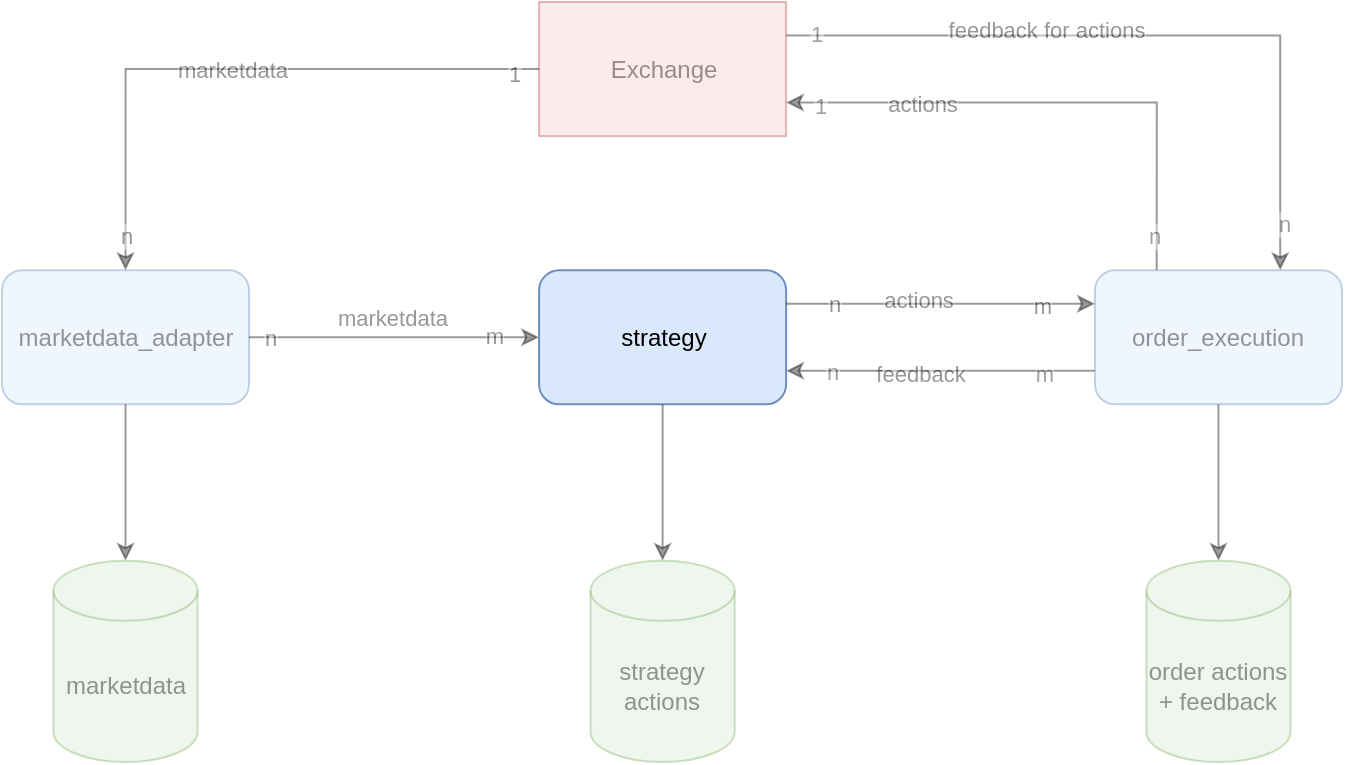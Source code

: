 <mxfile version="26.2.12">
  <diagram name="Page-1" id="oTEAUJqMq0LoYjAcoSTm">
    <mxGraphModel dx="2076" dy="1373" grid="1" gridSize="10" guides="1" tooltips="1" connect="1" arrows="1" fold="1" page="1" pageScale="1" pageWidth="850" pageHeight="1100" background="none" math="0" shadow="0">
      <root>
        <mxCell id="0" />
        <mxCell id="1" parent="0" />
        <mxCell id="x1PVfPSBhp6ivKvTVOWP-2" value="marketdata_adapter" style="rounded=1;whiteSpace=wrap;html=1;fillColor=#dae8fc;strokeColor=#6c8ebf;strokeOpacity=40;fillOpacity=40;textOpacity=40;" parent="1" vertex="1">
          <mxGeometry x="50" y="344.12" width="123.526" height="67.059" as="geometry" />
        </mxCell>
        <mxCell id="x1PVfPSBhp6ivKvTVOWP-5" style="edgeStyle=orthogonalEdgeStyle;rounded=0;orthogonalLoop=1;jettySize=auto;html=1;exitX=1;exitY=0.5;exitDx=0;exitDy=0;entryX=0;entryY=0.5;entryDx=0;entryDy=0;strokeOpacity=40;fillOpacity=40;textOpacity=40;" parent="1" source="x1PVfPSBhp6ivKvTVOWP-2" target="x1PVfPSBhp6ivKvTVOWP-4" edge="1">
          <mxGeometry relative="1" as="geometry" />
        </mxCell>
        <mxCell id="x1PVfPSBhp6ivKvTVOWP-6" value="marketdata" style="edgeLabel;html=1;align=center;verticalAlign=middle;resizable=0;points=[];strokeOpacity=40;fillOpacity=40;textOpacity=40;" parent="x1PVfPSBhp6ivKvTVOWP-5" vertex="1" connectable="0">
          <mxGeometry x="-0.231" y="-1" relative="1" as="geometry">
            <mxPoint x="15" y="-11" as="offset" />
          </mxGeometry>
        </mxCell>
        <mxCell id="x1PVfPSBhp6ivKvTVOWP-19" value="n" style="edgeLabel;html=1;align=center;verticalAlign=middle;resizable=0;points=[];strokeOpacity=40;fillOpacity=40;textOpacity=40;" parent="x1PVfPSBhp6ivKvTVOWP-5" vertex="1" connectable="0">
          <mxGeometry x="-0.856" relative="1" as="geometry">
            <mxPoint as="offset" />
          </mxGeometry>
        </mxCell>
        <mxCell id="x1PVfPSBhp6ivKvTVOWP-20" value="m" style="edgeLabel;html=1;align=center;verticalAlign=middle;resizable=0;points=[];strokeOpacity=40;fillOpacity=40;textOpacity=40;" parent="x1PVfPSBhp6ivKvTVOWP-5" vertex="1" connectable="0">
          <mxGeometry x="0.692" y="1" relative="1" as="geometry">
            <mxPoint as="offset" />
          </mxGeometry>
        </mxCell>
        <mxCell id="x1PVfPSBhp6ivKvTVOWP-27" style="edgeStyle=orthogonalEdgeStyle;rounded=0;orthogonalLoop=1;jettySize=auto;html=1;exitX=0.5;exitY=1;exitDx=0;exitDy=0;entryX=0.5;entryY=0;entryDx=0;entryDy=0;entryPerimeter=0;strokeOpacity=40;fillOpacity=40;textOpacity=40;" parent="1" source="x1PVfPSBhp6ivKvTVOWP-2" target="x1PVfPSBhp6ivKvTVOWP-26" edge="1">
          <mxGeometry relative="1" as="geometry" />
        </mxCell>
        <mxCell id="x1PVfPSBhp6ivKvTVOWP-1" value="Exchange" style="rounded=0;whiteSpace=wrap;html=1;fillColor=#f8cecc;strokeColor=#b85450;strokeOpacity=40;fillOpacity=40;textOpacity=40;" parent="1" vertex="1">
          <mxGeometry x="318.54" y="210" width="123.526" height="67.059" as="geometry" />
        </mxCell>
        <mxCell id="x1PVfPSBhp6ivKvTVOWP-3" value="marketdata" style="endArrow=classic;html=1;rounded=0;entryX=0.5;entryY=0;entryDx=0;entryDy=0;exitX=0;exitY=0.5;exitDx=0;exitDy=0;edgeStyle=orthogonalEdgeStyle;strokeOpacity=40;fillOpacity=40;textOpacity=40;" parent="1" source="x1PVfPSBhp6ivKvTVOWP-1" target="x1PVfPSBhp6ivKvTVOWP-2" edge="1">
          <mxGeometry width="50" height="50" relative="1" as="geometry">
            <mxPoint x="400.891" y="757.647" as="sourcePoint" />
            <mxPoint x="452.36" y="701.765" as="targetPoint" />
          </mxGeometry>
        </mxCell>
        <mxCell id="x1PVfPSBhp6ivKvTVOWP-17" value="1" style="edgeLabel;html=1;align=center;verticalAlign=middle;resizable=0;points=[];strokeOpacity=40;fillOpacity=40;textOpacity=40;" parent="x1PVfPSBhp6ivKvTVOWP-3" vertex="1" connectable="0">
          <mxGeometry x="-0.919" y="2" relative="1" as="geometry">
            <mxPoint as="offset" />
          </mxGeometry>
        </mxCell>
        <mxCell id="x1PVfPSBhp6ivKvTVOWP-18" value="n" style="edgeLabel;html=1;align=center;verticalAlign=middle;resizable=0;points=[];strokeOpacity=40;fillOpacity=40;textOpacity=40;" parent="x1PVfPSBhp6ivKvTVOWP-3" vertex="1" connectable="0">
          <mxGeometry x="0.884" relative="1" as="geometry">
            <mxPoint as="offset" />
          </mxGeometry>
        </mxCell>
        <mxCell id="x1PVfPSBhp6ivKvTVOWP-4" value="strategy" style="rounded=1;whiteSpace=wrap;html=1;fillColor=#dae8fc;strokeColor=#6c8ebf;strokeOpacity=100;fillOpacity=100;" parent="1" vertex="1">
          <mxGeometry x="318.54" y="344.118" width="123.526" height="67.059" as="geometry" />
        </mxCell>
        <mxCell id="x1PVfPSBhp6ivKvTVOWP-10" style="edgeStyle=orthogonalEdgeStyle;rounded=0;orthogonalLoop=1;jettySize=auto;html=1;exitX=0.25;exitY=0;exitDx=0;exitDy=0;entryX=1;entryY=0.75;entryDx=0;entryDy=0;startArrow=none;startFill=0;strokeOpacity=40;fillOpacity=40;textOpacity=40;" parent="1" source="x1PVfPSBhp6ivKvTVOWP-9" target="x1PVfPSBhp6ivKvTVOWP-1" edge="1">
          <mxGeometry relative="1" as="geometry" />
        </mxCell>
        <mxCell id="x1PVfPSBhp6ivKvTVOWP-11" value="actions" style="edgeLabel;html=1;align=center;verticalAlign=middle;resizable=0;points=[];strokeOpacity=40;fillOpacity=40;textOpacity=40;" parent="x1PVfPSBhp6ivKvTVOWP-10" vertex="1" connectable="0">
          <mxGeometry x="0.495" relative="1" as="geometry">
            <mxPoint as="offset" />
          </mxGeometry>
        </mxCell>
        <mxCell id="x1PVfPSBhp6ivKvTVOWP-35" value="1" style="edgeLabel;html=1;align=center;verticalAlign=middle;resizable=0;points=[];fontColor=#1A1A1A;strokeOpacity=40;fillOpacity=40;textOpacity=40;" parent="x1PVfPSBhp6ivKvTVOWP-10" vertex="1" connectable="0">
          <mxGeometry x="0.874" y="1" relative="1" as="geometry">
            <mxPoint as="offset" />
          </mxGeometry>
        </mxCell>
        <mxCell id="x1PVfPSBhp6ivKvTVOWP-36" value="n" style="edgeLabel;html=1;align=center;verticalAlign=middle;resizable=0;points=[];fontColor=#1A1A1A;strokeOpacity=40;fillOpacity=40;textOpacity=40;" parent="x1PVfPSBhp6ivKvTVOWP-10" vertex="1" connectable="0">
          <mxGeometry x="-0.873" y="2" relative="1" as="geometry">
            <mxPoint as="offset" />
          </mxGeometry>
        </mxCell>
        <mxCell id="x1PVfPSBhp6ivKvTVOWP-24" style="edgeStyle=orthogonalEdgeStyle;rounded=0;orthogonalLoop=1;jettySize=auto;html=1;exitX=0;exitY=0.75;exitDx=0;exitDy=0;entryX=1;entryY=0.75;entryDx=0;entryDy=0;strokeOpacity=40;fillOpacity=40;textOpacity=40;" parent="1" source="x1PVfPSBhp6ivKvTVOWP-9" target="x1PVfPSBhp6ivKvTVOWP-4" edge="1">
          <mxGeometry relative="1" as="geometry" />
        </mxCell>
        <mxCell id="x1PVfPSBhp6ivKvTVOWP-25" value="feedback" style="edgeLabel;html=1;align=center;verticalAlign=middle;resizable=0;points=[];strokeOpacity=40;fillOpacity=40;textOpacity=40;" parent="x1PVfPSBhp6ivKvTVOWP-24" vertex="1" connectable="0">
          <mxGeometry x="0.133" y="1" relative="1" as="geometry">
            <mxPoint as="offset" />
          </mxGeometry>
        </mxCell>
        <mxCell id="x1PVfPSBhp6ivKvTVOWP-39" value="m" style="edgeLabel;html=1;align=center;verticalAlign=middle;resizable=0;points=[];fontColor=#1A1A1A;strokeOpacity=40;fillOpacity=40;textOpacity=40;" parent="x1PVfPSBhp6ivKvTVOWP-24" vertex="1" connectable="0">
          <mxGeometry x="-0.67" y="1" relative="1" as="geometry">
            <mxPoint as="offset" />
          </mxGeometry>
        </mxCell>
        <mxCell id="x1PVfPSBhp6ivKvTVOWP-40" value="n" style="edgeLabel;html=1;align=center;verticalAlign=middle;resizable=0;points=[];fontColor=#1A1A1A;strokeOpacity=40;fillOpacity=40;textOpacity=40;" parent="x1PVfPSBhp6ivKvTVOWP-24" vertex="1" connectable="0">
          <mxGeometry x="0.703" relative="1" as="geometry">
            <mxPoint as="offset" />
          </mxGeometry>
        </mxCell>
        <mxCell id="x1PVfPSBhp6ivKvTVOWP-9" value="order_execution" style="rounded=1;whiteSpace=wrap;html=1;fillColor=#dae8fc;strokeColor=#6c8ebf;strokeOpacity=40;fillOpacity=40;textOpacity=40;" parent="1" vertex="1">
          <mxGeometry x="596.474" y="344.118" width="123.526" height="67.059" as="geometry" />
        </mxCell>
        <mxCell id="x1PVfPSBhp6ivKvTVOWP-12" style="edgeStyle=orthogonalEdgeStyle;rounded=0;orthogonalLoop=1;jettySize=auto;html=1;exitX=1;exitY=0.25;exitDx=0;exitDy=0;entryX=0.75;entryY=0;entryDx=0;entryDy=0;strokeOpacity=40;fillOpacity=40;textOpacity=40;" parent="1" source="x1PVfPSBhp6ivKvTVOWP-1" target="x1PVfPSBhp6ivKvTVOWP-9" edge="1">
          <mxGeometry relative="1" as="geometry" />
        </mxCell>
        <mxCell id="x1PVfPSBhp6ivKvTVOWP-13" value="feedback for actions" style="edgeLabel;html=1;align=center;verticalAlign=middle;resizable=0;points=[];strokeOpacity=40;fillOpacity=40;textOpacity=40;" parent="x1PVfPSBhp6ivKvTVOWP-12" vertex="1" connectable="0">
          <mxGeometry x="-0.287" y="3" relative="1" as="geometry">
            <mxPoint as="offset" />
          </mxGeometry>
        </mxCell>
        <mxCell id="x1PVfPSBhp6ivKvTVOWP-37" value="1" style="edgeLabel;html=1;align=center;verticalAlign=middle;resizable=0;points=[];fontColor=#1A1A1A;strokeOpacity=40;fillOpacity=40;textOpacity=40;" parent="x1PVfPSBhp6ivKvTVOWP-12" vertex="1" connectable="0">
          <mxGeometry x="-0.918" y="1" relative="1" as="geometry">
            <mxPoint as="offset" />
          </mxGeometry>
        </mxCell>
        <mxCell id="x1PVfPSBhp6ivKvTVOWP-38" value="n" style="edgeLabel;html=1;align=center;verticalAlign=middle;resizable=0;points=[];fontColor=#1A1A1A;strokeOpacity=40;fillOpacity=40;textOpacity=40;" parent="x1PVfPSBhp6ivKvTVOWP-12" vertex="1" connectable="0">
          <mxGeometry x="0.868" y="2" relative="1" as="geometry">
            <mxPoint as="offset" />
          </mxGeometry>
        </mxCell>
        <mxCell id="x1PVfPSBhp6ivKvTVOWP-14" style="edgeStyle=orthogonalEdgeStyle;rounded=0;orthogonalLoop=1;jettySize=auto;html=1;exitX=1;exitY=0.25;exitDx=0;exitDy=0;entryX=0;entryY=0.25;entryDx=0;entryDy=0;startArrow=none;startFill=0;strokeOpacity=40;fillOpacity=40;textOpacity=40;" parent="1" source="x1PVfPSBhp6ivKvTVOWP-4" target="x1PVfPSBhp6ivKvTVOWP-9" edge="1">
          <mxGeometry relative="1" as="geometry" />
        </mxCell>
        <mxCell id="x1PVfPSBhp6ivKvTVOWP-21" value="n" style="edgeLabel;html=1;align=center;verticalAlign=middle;resizable=0;points=[];strokeOpacity=40;fillOpacity=40;textOpacity=40;" parent="x1PVfPSBhp6ivKvTVOWP-14" vertex="1" connectable="0">
          <mxGeometry x="-0.695" y="-3" relative="1" as="geometry">
            <mxPoint y="-3" as="offset" />
          </mxGeometry>
        </mxCell>
        <mxCell id="x1PVfPSBhp6ivKvTVOWP-22" value="m" style="edgeLabel;html=1;align=center;verticalAlign=middle;resizable=0;points=[];strokeOpacity=40;fillOpacity=40;textOpacity=40;" parent="x1PVfPSBhp6ivKvTVOWP-14" vertex="1" connectable="0">
          <mxGeometry x="0.714" y="-1" relative="1" as="geometry">
            <mxPoint x="-5" as="offset" />
          </mxGeometry>
        </mxCell>
        <mxCell id="x1PVfPSBhp6ivKvTVOWP-23" value="actions" style="edgeLabel;html=1;align=center;verticalAlign=middle;resizable=0;points=[];strokeOpacity=40;fillOpacity=40;textOpacity=40;" parent="x1PVfPSBhp6ivKvTVOWP-14" vertex="1" connectable="0">
          <mxGeometry x="-0.147" y="2" relative="1" as="geometry">
            <mxPoint as="offset" />
          </mxGeometry>
        </mxCell>
        <mxCell id="x1PVfPSBhp6ivKvTVOWP-26" value="marketdata" style="shape=cylinder3;whiteSpace=wrap;html=1;boundedLbl=1;backgroundOutline=1;size=15;fillColor=#d5e8d4;strokeColor=#82b366;strokeOpacity=40;fillOpacity=40;textOpacity=40;" parent="1" vertex="1">
          <mxGeometry x="75.73" y="489.412" width="72.057" height="100.588" as="geometry" />
        </mxCell>
        <mxCell id="x1PVfPSBhp6ivKvTVOWP-28" value="strategy actions" style="shape=cylinder3;whiteSpace=wrap;html=1;boundedLbl=1;backgroundOutline=1;size=15;fillColor=#d5e8d4;strokeColor=#82b366;strokeOpacity=40;fillOpacity=40;textOpacity=40;" parent="1" vertex="1">
          <mxGeometry x="344.275" y="489.412" width="72.057" height="100.588" as="geometry" />
        </mxCell>
        <mxCell id="x1PVfPSBhp6ivKvTVOWP-29" style="edgeStyle=orthogonalEdgeStyle;rounded=0;orthogonalLoop=1;jettySize=auto;html=1;exitX=0.5;exitY=1;exitDx=0;exitDy=0;entryX=0.5;entryY=0;entryDx=0;entryDy=0;entryPerimeter=0;strokeOpacity=40;fillOpacity=40;textOpacity=40;" parent="1" source="x1PVfPSBhp6ivKvTVOWP-4" target="x1PVfPSBhp6ivKvTVOWP-28" edge="1">
          <mxGeometry relative="1" as="geometry" />
        </mxCell>
        <mxCell id="x1PVfPSBhp6ivKvTVOWP-30" value="order actions + feedback" style="shape=cylinder3;whiteSpace=wrap;html=1;boundedLbl=1;backgroundOutline=1;size=15;fillColor=#d5e8d4;strokeColor=#82b366;strokeOpacity=40;fillOpacity=40;textOpacity=40;" parent="1" vertex="1">
          <mxGeometry x="622.209" y="489.412" width="72.057" height="100.588" as="geometry" />
        </mxCell>
        <mxCell id="x1PVfPSBhp6ivKvTVOWP-31" style="edgeStyle=orthogonalEdgeStyle;rounded=0;orthogonalLoop=1;jettySize=auto;html=1;exitX=0.5;exitY=1;exitDx=0;exitDy=0;entryX=0.5;entryY=0;entryDx=0;entryDy=0;entryPerimeter=0;strokeOpacity=40;fillOpacity=40;textOpacity=40;" parent="1" source="x1PVfPSBhp6ivKvTVOWP-9" target="x1PVfPSBhp6ivKvTVOWP-30" edge="1">
          <mxGeometry relative="1" as="geometry" />
        </mxCell>
      </root>
    </mxGraphModel>
  </diagram>
</mxfile>
